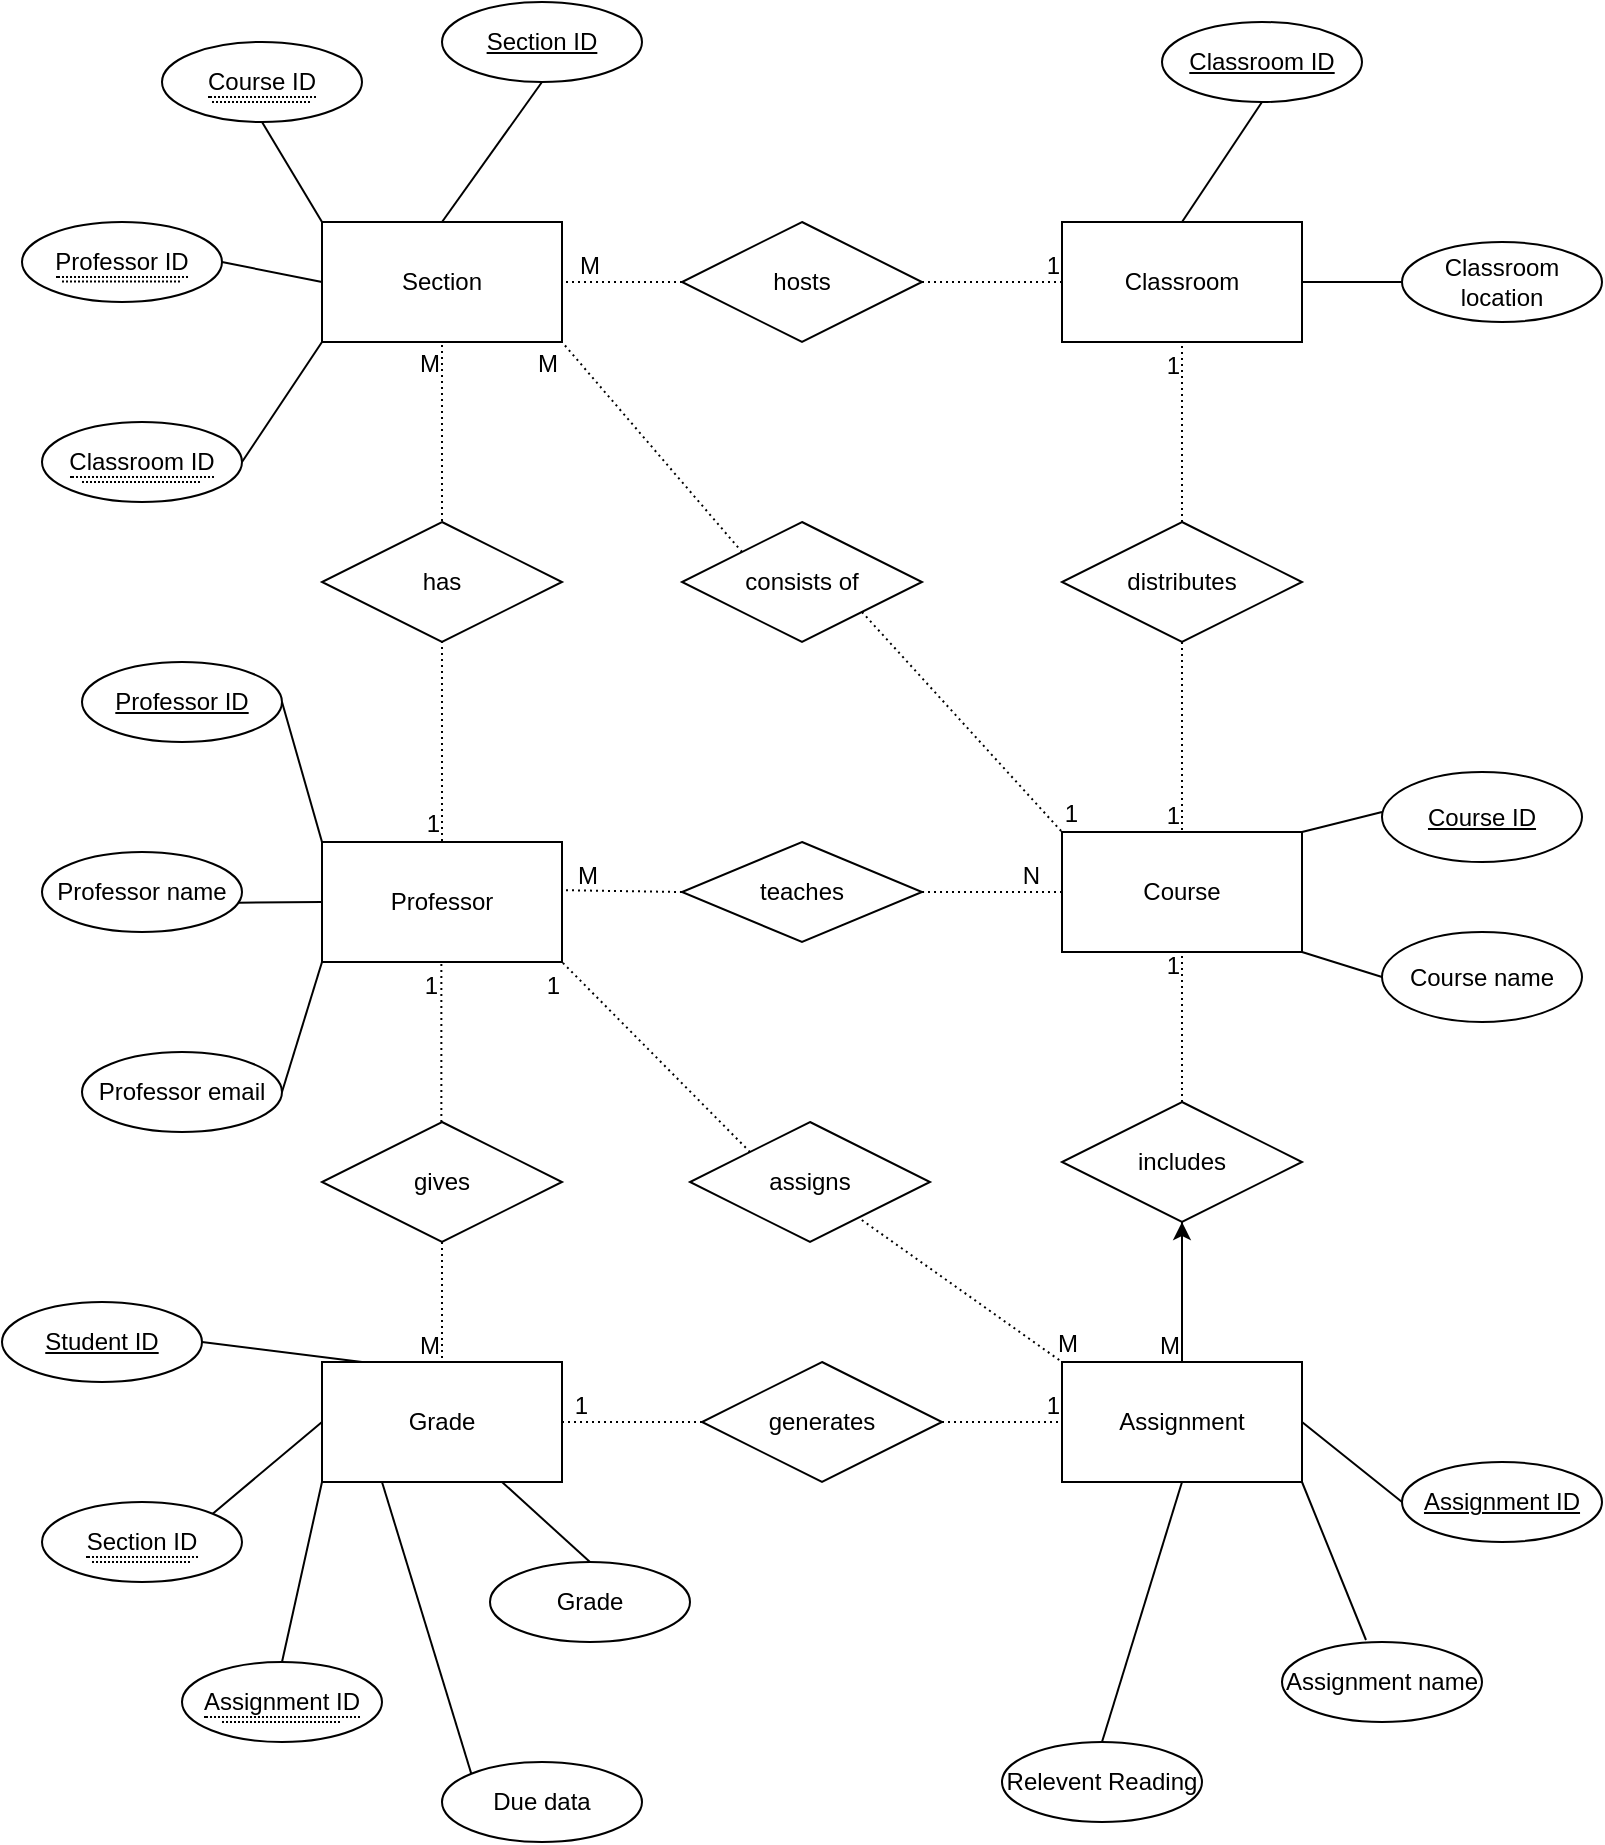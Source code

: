 <mxfile version="24.0.1" type="device">
  <diagram name="第 1 页" id="TZgtm4dJchtU1P099COh">
    <mxGraphModel dx="1060" dy="711" grid="1" gridSize="10" guides="1" tooltips="1" connect="1" arrows="1" fold="1" page="1" pageScale="1" pageWidth="827" pageHeight="1169" background="#FFFFFF" math="0" shadow="0">
      <root>
        <mxCell id="0" />
        <mxCell id="1" parent="0" />
        <mxCell id="6ovTPOIIRBNkw8Fs_G9v-1" value="Professor" style="rounded=0;whiteSpace=wrap;html=1;" parent="1" vertex="1">
          <mxGeometry x="170" y="440" width="120" height="60" as="geometry" />
        </mxCell>
        <mxCell id="6ovTPOIIRBNkw8Fs_G9v-137" value="" style="edgeStyle=orthogonalEdgeStyle;rounded=0;orthogonalLoop=1;jettySize=auto;html=1;" parent="1" source="6ovTPOIIRBNkw8Fs_G9v-2" target="6ovTPOIIRBNkw8Fs_G9v-123" edge="1">
          <mxGeometry relative="1" as="geometry" />
        </mxCell>
        <mxCell id="6ovTPOIIRBNkw8Fs_G9v-2" value="Assignment" style="rounded=0;whiteSpace=wrap;html=1;" parent="1" vertex="1">
          <mxGeometry x="540" y="700" width="120" height="60" as="geometry" />
        </mxCell>
        <mxCell id="6ovTPOIIRBNkw8Fs_G9v-3" value="Course" style="rounded=0;whiteSpace=wrap;html=1;" parent="1" vertex="1">
          <mxGeometry x="540" y="435" width="120" height="60" as="geometry" />
        </mxCell>
        <mxCell id="6ovTPOIIRBNkw8Fs_G9v-4" value="Classroom" style="rounded=0;whiteSpace=wrap;html=1;" parent="1" vertex="1">
          <mxGeometry x="540" y="130" width="120" height="60" as="geometry" />
        </mxCell>
        <mxCell id="6ovTPOIIRBNkw8Fs_G9v-5" value="Section" style="rounded=0;whiteSpace=wrap;html=1;" parent="1" vertex="1">
          <mxGeometry x="170" y="130" width="120" height="60" as="geometry" />
        </mxCell>
        <mxCell id="6ovTPOIIRBNkw8Fs_G9v-6" value="Grade" style="rounded=0;whiteSpace=wrap;html=1;" parent="1" vertex="1">
          <mxGeometry x="170" y="700" width="120" height="60" as="geometry" />
        </mxCell>
        <mxCell id="6ovTPOIIRBNkw8Fs_G9v-7" value="Professor name" style="ellipse;whiteSpace=wrap;html=1;" parent="1" vertex="1">
          <mxGeometry x="30" y="445" width="100" height="40" as="geometry" />
        </mxCell>
        <mxCell id="6ovTPOIIRBNkw8Fs_G9v-8" value="Professor email" style="ellipse;whiteSpace=wrap;html=1;" parent="1" vertex="1">
          <mxGeometry x="50" y="545" width="100" height="40" as="geometry" />
        </mxCell>
        <mxCell id="6ovTPOIIRBNkw8Fs_G9v-9" value="Professor ID" style="ellipse;whiteSpace=wrap;html=1;fontStyle=4" parent="1" vertex="1">
          <mxGeometry x="50" y="350" width="100" height="40" as="geometry" />
        </mxCell>
        <mxCell id="6ovTPOIIRBNkw8Fs_G9v-10" value="" style="endArrow=none;html=1;rounded=0;exitX=1;exitY=0.5;exitDx=0;exitDy=0;entryX=0;entryY=1;entryDx=0;entryDy=0;" parent="1" source="6ovTPOIIRBNkw8Fs_G9v-8" target="6ovTPOIIRBNkw8Fs_G9v-1" edge="1">
          <mxGeometry width="50" height="50" relative="1" as="geometry">
            <mxPoint x="155" y="530" as="sourcePoint" />
            <mxPoint x="170" y="490" as="targetPoint" />
          </mxGeometry>
        </mxCell>
        <mxCell id="6ovTPOIIRBNkw8Fs_G9v-11" value="" style="endArrow=none;html=1;rounded=0;entryX=0;entryY=0.5;entryDx=0;entryDy=0;exitX=0.98;exitY=0.633;exitDx=0;exitDy=0;exitPerimeter=0;" parent="1" source="6ovTPOIIRBNkw8Fs_G9v-7" target="6ovTPOIIRBNkw8Fs_G9v-1" edge="1">
          <mxGeometry width="50" height="50" relative="1" as="geometry">
            <mxPoint x="155" y="490" as="sourcePoint" />
            <mxPoint x="205" y="440" as="targetPoint" />
          </mxGeometry>
        </mxCell>
        <mxCell id="6ovTPOIIRBNkw8Fs_G9v-12" value="" style="endArrow=none;html=1;rounded=0;entryX=0;entryY=0;entryDx=0;entryDy=0;exitX=1;exitY=0.5;exitDx=0;exitDy=0;" parent="1" source="6ovTPOIIRBNkw8Fs_G9v-9" target="6ovTPOIIRBNkw8Fs_G9v-1" edge="1">
          <mxGeometry width="50" height="50" relative="1" as="geometry">
            <mxPoint x="230" y="380" as="sourcePoint" />
            <mxPoint x="280" y="330" as="targetPoint" />
          </mxGeometry>
        </mxCell>
        <mxCell id="6ovTPOIIRBNkw8Fs_G9v-13" value="teaches" style="rhombus;whiteSpace=wrap;html=1;" parent="1" vertex="1">
          <mxGeometry x="350" y="440" width="120" height="50" as="geometry" />
        </mxCell>
        <mxCell id="6ovTPOIIRBNkw8Fs_G9v-18" value="Student ID" style="ellipse;whiteSpace=wrap;html=1;fontStyle=4" parent="1" vertex="1">
          <mxGeometry x="10" y="670" width="100" height="40" as="geometry" />
        </mxCell>
        <mxCell id="6ovTPOIIRBNkw8Fs_G9v-32" value="&lt;span style=&quot;border-bottom: 1px dotted&quot;&gt;Section ID&lt;/span&gt;" style="ellipse;whiteSpace=wrap;html=1;align=center;" parent="1" vertex="1">
          <mxGeometry x="30" y="770" width="100" height="40" as="geometry" />
        </mxCell>
        <mxCell id="6ovTPOIIRBNkw8Fs_G9v-34" value="&lt;span style=&quot;border-bottom: 1px dotted&quot;&gt;Assignment ID&lt;/span&gt;" style="ellipse;whiteSpace=wrap;html=1;align=center;fontStyle=0;strokeColor=default;verticalAlign=middle;fontFamily=Helvetica;fontSize=12;fontColor=default;fillColor=default;" parent="1" vertex="1">
          <mxGeometry x="100" y="850" width="100" height="40" as="geometry" />
        </mxCell>
        <mxCell id="6ovTPOIIRBNkw8Fs_G9v-36" value="Due data" style="ellipse;whiteSpace=wrap;html=1;align=center;" parent="1" vertex="1">
          <mxGeometry x="230" y="900" width="100" height="40" as="geometry" />
        </mxCell>
        <mxCell id="6ovTPOIIRBNkw8Fs_G9v-37" value="Grade" style="ellipse;whiteSpace=wrap;html=1;align=center;" parent="1" vertex="1">
          <mxGeometry x="254" y="800" width="100" height="40" as="geometry" />
        </mxCell>
        <mxCell id="6ovTPOIIRBNkw8Fs_G9v-38" value="Course name" style="ellipse;whiteSpace=wrap;html=1;align=center;" parent="1" vertex="1">
          <mxGeometry x="700" y="485" width="100" height="45" as="geometry" />
        </mxCell>
        <mxCell id="6ovTPOIIRBNkw8Fs_G9v-39" value="Course ID" style="ellipse;whiteSpace=wrap;html=1;align=center;fontStyle=4;" parent="1" vertex="1">
          <mxGeometry x="700" y="405" width="100" height="45" as="geometry" />
        </mxCell>
        <mxCell id="6ovTPOIIRBNkw8Fs_G9v-41" value="distributes" style="shape=rhombus;perimeter=rhombusPerimeter;whiteSpace=wrap;html=1;align=center;" parent="1" vertex="1">
          <mxGeometry x="540" y="280" width="120" height="60" as="geometry" />
        </mxCell>
        <mxCell id="6ovTPOIIRBNkw8Fs_G9v-43" value="" style="endArrow=none;html=1;rounded=0;exitX=1;exitY=0;exitDx=0;exitDy=0;" parent="1" source="6ovTPOIIRBNkw8Fs_G9v-3" edge="1">
          <mxGeometry relative="1" as="geometry">
            <mxPoint x="630" y="430" as="sourcePoint" />
            <mxPoint x="700" y="425" as="targetPoint" />
          </mxGeometry>
        </mxCell>
        <mxCell id="6ovTPOIIRBNkw8Fs_G9v-45" value="" style="endArrow=none;html=1;rounded=0;entryX=0;entryY=0.5;entryDx=0;entryDy=0;exitX=1;exitY=1;exitDx=0;exitDy=0;" parent="1" source="6ovTPOIIRBNkw8Fs_G9v-3" target="6ovTPOIIRBNkw8Fs_G9v-38" edge="1">
          <mxGeometry relative="1" as="geometry">
            <mxPoint x="500" y="500" as="sourcePoint" />
            <mxPoint x="660" y="500" as="targetPoint" />
          </mxGeometry>
        </mxCell>
        <mxCell id="6ovTPOIIRBNkw8Fs_G9v-46" value="Assignment ID" style="ellipse;whiteSpace=wrap;html=1;align=center;fontStyle=4;" parent="1" vertex="1">
          <mxGeometry x="710" y="750" width="100" height="40" as="geometry" />
        </mxCell>
        <mxCell id="6ovTPOIIRBNkw8Fs_G9v-48" value="Assignment name" style="ellipse;whiteSpace=wrap;html=1;align=center;" parent="1" vertex="1">
          <mxGeometry x="650" y="840" width="100" height="40" as="geometry" />
        </mxCell>
        <mxCell id="6ovTPOIIRBNkw8Fs_G9v-49" value="Relevent Reading" style="ellipse;whiteSpace=wrap;html=1;align=center;" parent="1" vertex="1">
          <mxGeometry x="510" y="890" width="100" height="40" as="geometry" />
        </mxCell>
        <mxCell id="6ovTPOIIRBNkw8Fs_G9v-50" value="" style="endArrow=none;html=1;rounded=0;entryX=0;entryY=0.5;entryDx=0;entryDy=0;exitX=1;exitY=0.5;exitDx=0;exitDy=0;" parent="1" source="6ovTPOIIRBNkw8Fs_G9v-2" target="6ovTPOIIRBNkw8Fs_G9v-46" edge="1">
          <mxGeometry relative="1" as="geometry">
            <mxPoint x="540" y="770" as="sourcePoint" />
            <mxPoint x="700" y="770" as="targetPoint" />
          </mxGeometry>
        </mxCell>
        <mxCell id="6ovTPOIIRBNkw8Fs_G9v-51" value="" style="endArrow=none;html=1;rounded=0;entryX=0.5;entryY=0;entryDx=0;entryDy=0;exitX=0.5;exitY=1;exitDx=0;exitDy=0;" parent="1" source="6ovTPOIIRBNkw8Fs_G9v-2" target="6ovTPOIIRBNkw8Fs_G9v-49" edge="1">
          <mxGeometry relative="1" as="geometry">
            <mxPoint x="410" y="690" as="sourcePoint" />
            <mxPoint x="570" y="690" as="targetPoint" />
          </mxGeometry>
        </mxCell>
        <mxCell id="6ovTPOIIRBNkw8Fs_G9v-52" value="" style="endArrow=none;html=1;rounded=0;entryX=0.42;entryY=-0.025;entryDx=0;entryDy=0;entryPerimeter=0;exitX=1;exitY=1;exitDx=0;exitDy=0;" parent="1" source="6ovTPOIIRBNkw8Fs_G9v-2" target="6ovTPOIIRBNkw8Fs_G9v-48" edge="1">
          <mxGeometry relative="1" as="geometry">
            <mxPoint x="480" y="790" as="sourcePoint" />
            <mxPoint x="640" y="790" as="targetPoint" />
          </mxGeometry>
        </mxCell>
        <mxCell id="6ovTPOIIRBNkw8Fs_G9v-53" value="assigns" style="shape=rhombus;perimeter=rhombusPerimeter;whiteSpace=wrap;html=1;align=center;" parent="1" vertex="1">
          <mxGeometry x="354" y="580" width="120" height="60" as="geometry" />
        </mxCell>
        <mxCell id="6ovTPOIIRBNkw8Fs_G9v-56" value="Classroom ID" style="ellipse;whiteSpace=wrap;html=1;align=center;fontStyle=4;" parent="1" vertex="1">
          <mxGeometry x="590" y="30" width="100" height="40" as="geometry" />
        </mxCell>
        <mxCell id="6ovTPOIIRBNkw8Fs_G9v-57" value="Classroom location" style="ellipse;whiteSpace=wrap;html=1;align=center;" parent="1" vertex="1">
          <mxGeometry x="710" y="140" width="100" height="40" as="geometry" />
        </mxCell>
        <mxCell id="6ovTPOIIRBNkw8Fs_G9v-58" value="" style="endArrow=none;html=1;rounded=0;entryX=0;entryY=0.5;entryDx=0;entryDy=0;exitX=1;exitY=0.5;exitDx=0;exitDy=0;" parent="1" source="6ovTPOIIRBNkw8Fs_G9v-4" target="6ovTPOIIRBNkw8Fs_G9v-57" edge="1">
          <mxGeometry relative="1" as="geometry">
            <mxPoint x="410" y="270" as="sourcePoint" />
            <mxPoint x="570" y="270" as="targetPoint" />
          </mxGeometry>
        </mxCell>
        <mxCell id="6ovTPOIIRBNkw8Fs_G9v-59" value="" style="endArrow=none;html=1;rounded=0;entryX=0.5;entryY=1;entryDx=0;entryDy=0;exitX=0.5;exitY=0;exitDx=0;exitDy=0;" parent="1" source="6ovTPOIIRBNkw8Fs_G9v-4" target="6ovTPOIIRBNkw8Fs_G9v-56" edge="1">
          <mxGeometry relative="1" as="geometry">
            <mxPoint x="410" y="270" as="sourcePoint" />
            <mxPoint x="570" y="270" as="targetPoint" />
          </mxGeometry>
        </mxCell>
        <mxCell id="6ovTPOIIRBNkw8Fs_G9v-60" value="Section ID" style="ellipse;whiteSpace=wrap;html=1;align=center;fontStyle=4;" parent="1" vertex="1">
          <mxGeometry x="230" y="20" width="100" height="40" as="geometry" />
        </mxCell>
        <mxCell id="6ovTPOIIRBNkw8Fs_G9v-63" value="&lt;span style=&quot;border-bottom: 1px dotted&quot;&gt;Course ID&lt;/span&gt;" style="ellipse;whiteSpace=wrap;html=1;align=center;" parent="1" vertex="1">
          <mxGeometry x="90" y="40" width="100" height="40" as="geometry" />
        </mxCell>
        <mxCell id="6ovTPOIIRBNkw8Fs_G9v-64" value="&lt;span style=&quot;border-bottom: 1px dotted&quot;&gt;Professor ID&lt;/span&gt;" style="ellipse;whiteSpace=wrap;html=1;align=center;" parent="1" vertex="1">
          <mxGeometry x="20" y="130" width="100" height="40" as="geometry" />
        </mxCell>
        <mxCell id="6ovTPOIIRBNkw8Fs_G9v-65" value="&lt;span style=&quot;border-bottom: 1px dotted&quot;&gt;Classroom ID&lt;/span&gt;" style="ellipse;whiteSpace=wrap;html=1;align=center;" parent="1" vertex="1">
          <mxGeometry x="30" y="230" width="100" height="40" as="geometry" />
        </mxCell>
        <mxCell id="6ovTPOIIRBNkw8Fs_G9v-66" value="" style="endArrow=none;html=1;rounded=0;exitX=0.5;exitY=0;exitDx=0;exitDy=0;entryX=0.5;entryY=1;entryDx=0;entryDy=0;" parent="1" source="6ovTPOIIRBNkw8Fs_G9v-5" target="6ovTPOIIRBNkw8Fs_G9v-60" edge="1">
          <mxGeometry relative="1" as="geometry">
            <mxPoint x="410" y="270" as="sourcePoint" />
            <mxPoint x="570" y="270" as="targetPoint" />
          </mxGeometry>
        </mxCell>
        <mxCell id="6ovTPOIIRBNkw8Fs_G9v-67" value="" style="endArrow=none;html=1;rounded=0;exitX=0.5;exitY=1;exitDx=0;exitDy=0;entryX=0;entryY=0;entryDx=0;entryDy=0;" parent="1" source="6ovTPOIIRBNkw8Fs_G9v-63" target="6ovTPOIIRBNkw8Fs_G9v-5" edge="1">
          <mxGeometry relative="1" as="geometry">
            <mxPoint x="410" y="270" as="sourcePoint" />
            <mxPoint x="570" y="270" as="targetPoint" />
          </mxGeometry>
        </mxCell>
        <mxCell id="6ovTPOIIRBNkw8Fs_G9v-68" value="" style="endArrow=none;html=1;rounded=0;exitX=1;exitY=0.5;exitDx=0;exitDy=0;entryX=0;entryY=0.5;entryDx=0;entryDy=0;" parent="1" source="6ovTPOIIRBNkw8Fs_G9v-64" target="6ovTPOIIRBNkw8Fs_G9v-5" edge="1">
          <mxGeometry relative="1" as="geometry">
            <mxPoint x="410" y="270" as="sourcePoint" />
            <mxPoint x="570" y="270" as="targetPoint" />
          </mxGeometry>
        </mxCell>
        <mxCell id="6ovTPOIIRBNkw8Fs_G9v-69" value="" style="endArrow=none;html=1;rounded=0;exitX=1;exitY=0.5;exitDx=0;exitDy=0;entryX=0;entryY=1;entryDx=0;entryDy=0;" parent="1" source="6ovTPOIIRBNkw8Fs_G9v-65" target="6ovTPOIIRBNkw8Fs_G9v-5" edge="1">
          <mxGeometry relative="1" as="geometry">
            <mxPoint x="410" y="270" as="sourcePoint" />
            <mxPoint x="410" y="230" as="targetPoint" />
          </mxGeometry>
        </mxCell>
        <mxCell id="6ovTPOIIRBNkw8Fs_G9v-70" value="" style="endArrow=none;html=1;rounded=0;exitX=1;exitY=0.5;exitDx=0;exitDy=0;" parent="1" source="6ovTPOIIRBNkw8Fs_G9v-18" edge="1">
          <mxGeometry relative="1" as="geometry">
            <mxPoint x="410" y="640" as="sourcePoint" />
            <mxPoint x="190" y="700" as="targetPoint" />
          </mxGeometry>
        </mxCell>
        <mxCell id="6ovTPOIIRBNkw8Fs_G9v-71" value="" style="endArrow=none;html=1;rounded=0;exitX=1;exitY=0;exitDx=0;exitDy=0;entryX=0;entryY=0.5;entryDx=0;entryDy=0;" parent="1" source="6ovTPOIIRBNkw8Fs_G9v-32" target="6ovTPOIIRBNkw8Fs_G9v-6" edge="1">
          <mxGeometry relative="1" as="geometry">
            <mxPoint x="410" y="640" as="sourcePoint" />
            <mxPoint x="570" y="640" as="targetPoint" />
          </mxGeometry>
        </mxCell>
        <mxCell id="6ovTPOIIRBNkw8Fs_G9v-72" value="" style="endArrow=none;html=1;rounded=0;exitX=0.5;exitY=0;exitDx=0;exitDy=0;entryX=0;entryY=1;entryDx=0;entryDy=0;" parent="1" source="6ovTPOIIRBNkw8Fs_G9v-34" target="6ovTPOIIRBNkw8Fs_G9v-6" edge="1">
          <mxGeometry relative="1" as="geometry">
            <mxPoint x="410" y="640" as="sourcePoint" />
            <mxPoint x="570" y="640" as="targetPoint" />
          </mxGeometry>
        </mxCell>
        <mxCell id="6ovTPOIIRBNkw8Fs_G9v-73" value="" style="endArrow=none;html=1;rounded=0;entryX=0;entryY=0;entryDx=0;entryDy=0;exitX=0.25;exitY=1;exitDx=0;exitDy=0;" parent="1" source="6ovTPOIIRBNkw8Fs_G9v-6" target="6ovTPOIIRBNkw8Fs_G9v-36" edge="1">
          <mxGeometry relative="1" as="geometry">
            <mxPoint x="410" y="640" as="sourcePoint" />
            <mxPoint x="570" y="640" as="targetPoint" />
          </mxGeometry>
        </mxCell>
        <mxCell id="6ovTPOIIRBNkw8Fs_G9v-74" value="" style="endArrow=none;html=1;rounded=0;exitX=0.5;exitY=0;exitDx=0;exitDy=0;entryX=0.75;entryY=1;entryDx=0;entryDy=0;" parent="1" source="6ovTPOIIRBNkw8Fs_G9v-37" target="6ovTPOIIRBNkw8Fs_G9v-6" edge="1">
          <mxGeometry relative="1" as="geometry">
            <mxPoint x="410" y="640" as="sourcePoint" />
            <mxPoint x="570" y="640" as="targetPoint" />
          </mxGeometry>
        </mxCell>
        <mxCell id="6ovTPOIIRBNkw8Fs_G9v-82" value="" style="endArrow=none;html=1;fontColor=#000000;strokeColor=#000000;dashed=1;dashPattern=1 1;labelBackgroundColor=#050505;" parent="1" edge="1">
          <mxGeometry width="50" height="50" relative="1" as="geometry">
            <mxPoint x="120" y="880" as="sourcePoint" />
            <mxPoint x="180" y="880" as="targetPoint" />
          </mxGeometry>
        </mxCell>
        <mxCell id="6ovTPOIIRBNkw8Fs_G9v-83" value="" style="endArrow=none;html=1;fontColor=#000000;strokeColor=#000000;dashed=1;dashPattern=1 1;labelBackgroundColor=#050505;" parent="1" edge="1">
          <mxGeometry width="50" height="50" relative="1" as="geometry">
            <mxPoint x="55" y="800" as="sourcePoint" />
            <mxPoint x="105" y="800" as="targetPoint" />
          </mxGeometry>
        </mxCell>
        <mxCell id="6ovTPOIIRBNkw8Fs_G9v-84" value="" style="endArrow=none;html=1;fontColor=#000000;strokeColor=#000000;dashed=1;dashPattern=1 1;labelBackgroundColor=#050505;" parent="1" edge="1">
          <mxGeometry width="50" height="50" relative="1" as="geometry">
            <mxPoint x="50" y="260" as="sourcePoint" />
            <mxPoint x="110" y="260" as="targetPoint" />
          </mxGeometry>
        </mxCell>
        <mxCell id="6ovTPOIIRBNkw8Fs_G9v-85" value="" style="endArrow=none;html=1;fontColor=#000000;strokeColor=#000000;dashed=1;dashPattern=1 1;labelBackgroundColor=#050505;" parent="1" edge="1">
          <mxGeometry width="50" height="50" relative="1" as="geometry">
            <mxPoint x="40" y="159.75" as="sourcePoint" />
            <mxPoint x="100" y="159.75" as="targetPoint" />
          </mxGeometry>
        </mxCell>
        <mxCell id="6ovTPOIIRBNkw8Fs_G9v-86" value="" style="endArrow=none;html=1;fontColor=#000000;strokeColor=#000000;dashed=1;dashPattern=1 1;labelBackgroundColor=#050505;" parent="1" edge="1">
          <mxGeometry width="50" height="50" relative="1" as="geometry">
            <mxPoint x="115" y="70" as="sourcePoint" />
            <mxPoint x="165" y="70" as="targetPoint" />
          </mxGeometry>
        </mxCell>
        <mxCell id="6ovTPOIIRBNkw8Fs_G9v-94" value="" style="endArrow=none;html=1;rounded=0;dashed=1;dashPattern=1 2;exitX=0;exitY=0.5;exitDx=0;exitDy=0;entryX=1.013;entryY=0.402;entryDx=0;entryDy=0;entryPerimeter=0;" parent="1" source="6ovTPOIIRBNkw8Fs_G9v-13" target="6ovTPOIIRBNkw8Fs_G9v-1" edge="1">
          <mxGeometry relative="1" as="geometry">
            <mxPoint x="310" y="360" as="sourcePoint" />
            <mxPoint x="470" y="360" as="targetPoint" />
          </mxGeometry>
        </mxCell>
        <mxCell id="6ovTPOIIRBNkw8Fs_G9v-95" value="M" style="resizable=0;html=1;whiteSpace=wrap;align=right;verticalAlign=bottom;" parent="6ovTPOIIRBNkw8Fs_G9v-94" connectable="0" vertex="1">
          <mxGeometry x="1" relative="1" as="geometry">
            <mxPoint x="18" y="1" as="offset" />
          </mxGeometry>
        </mxCell>
        <mxCell id="6ovTPOIIRBNkw8Fs_G9v-96" value="" style="endArrow=none;html=1;rounded=0;dashed=1;dashPattern=1 2;exitX=0;exitY=0.5;exitDx=0;exitDy=0;entryX=1;entryY=0.5;entryDx=0;entryDy=0;" parent="1" source="6ovTPOIIRBNkw8Fs_G9v-109" target="6ovTPOIIRBNkw8Fs_G9v-5" edge="1">
          <mxGeometry relative="1" as="geometry">
            <mxPoint x="280" y="330" as="sourcePoint" />
            <mxPoint x="440" y="330" as="targetPoint" />
          </mxGeometry>
        </mxCell>
        <mxCell id="6ovTPOIIRBNkw8Fs_G9v-97" value="M" style="resizable=0;html=1;whiteSpace=wrap;align=right;verticalAlign=bottom;" parent="6ovTPOIIRBNkw8Fs_G9v-96" connectable="0" vertex="1">
          <mxGeometry x="1" relative="1" as="geometry">
            <mxPoint x="20" as="offset" />
          </mxGeometry>
        </mxCell>
        <mxCell id="6ovTPOIIRBNkw8Fs_G9v-98" value="" style="endArrow=none;html=1;rounded=0;dashed=1;dashPattern=1 2;entryX=0.5;entryY=0;entryDx=0;entryDy=0;" parent="1" target="6ovTPOIIRBNkw8Fs_G9v-1" edge="1">
          <mxGeometry relative="1" as="geometry">
            <mxPoint x="230" y="339.44" as="sourcePoint" />
            <mxPoint x="390" y="339.44" as="targetPoint" />
          </mxGeometry>
        </mxCell>
        <mxCell id="6ovTPOIIRBNkw8Fs_G9v-99" value="1" style="resizable=0;html=1;whiteSpace=wrap;align=right;verticalAlign=bottom;" parent="6ovTPOIIRBNkw8Fs_G9v-98" connectable="0" vertex="1">
          <mxGeometry x="1" relative="1" as="geometry" />
        </mxCell>
        <mxCell id="6ovTPOIIRBNkw8Fs_G9v-100" value="" style="endArrow=none;html=1;rounded=0;dashed=1;dashPattern=1 2;entryX=0.5;entryY=1;entryDx=0;entryDy=0;" parent="1" target="6ovTPOIIRBNkw8Fs_G9v-5" edge="1">
          <mxGeometry relative="1" as="geometry">
            <mxPoint x="230" y="279.44" as="sourcePoint" />
            <mxPoint x="390" y="279.44" as="targetPoint" />
          </mxGeometry>
        </mxCell>
        <mxCell id="6ovTPOIIRBNkw8Fs_G9v-101" value="M" style="resizable=0;html=1;whiteSpace=wrap;align=right;verticalAlign=bottom;" parent="6ovTPOIIRBNkw8Fs_G9v-100" connectable="0" vertex="1">
          <mxGeometry x="1" relative="1" as="geometry">
            <mxPoint y="20" as="offset" />
          </mxGeometry>
        </mxCell>
        <mxCell id="6ovTPOIIRBNkw8Fs_G9v-102" value="" style="endArrow=none;html=1;rounded=0;dashed=1;dashPattern=1 2;exitX=1;exitY=0.5;exitDx=0;exitDy=0;entryX=0;entryY=0.5;entryDx=0;entryDy=0;" parent="1" source="6ovTPOIIRBNkw8Fs_G9v-13" target="6ovTPOIIRBNkw8Fs_G9v-3" edge="1">
          <mxGeometry relative="1" as="geometry">
            <mxPoint x="280" y="280" as="sourcePoint" />
            <mxPoint x="440" y="280" as="targetPoint" />
          </mxGeometry>
        </mxCell>
        <mxCell id="6ovTPOIIRBNkw8Fs_G9v-103" value="N" style="resizable=0;html=1;whiteSpace=wrap;align=right;verticalAlign=bottom;" parent="6ovTPOIIRBNkw8Fs_G9v-102" connectable="0" vertex="1">
          <mxGeometry x="1" relative="1" as="geometry">
            <mxPoint x="-10" as="offset" />
          </mxGeometry>
        </mxCell>
        <mxCell id="6ovTPOIIRBNkw8Fs_G9v-104" value="" style="endArrow=none;html=1;rounded=0;dashed=1;dashPattern=1 2;entryX=0.5;entryY=0;entryDx=0;entryDy=0;exitX=0.5;exitY=1;exitDx=0;exitDy=0;" parent="1" source="6ovTPOIIRBNkw8Fs_G9v-41" target="6ovTPOIIRBNkw8Fs_G9v-3" edge="1">
          <mxGeometry relative="1" as="geometry">
            <mxPoint x="540" y="360" as="sourcePoint" />
            <mxPoint x="700" y="360" as="targetPoint" />
          </mxGeometry>
        </mxCell>
        <mxCell id="6ovTPOIIRBNkw8Fs_G9v-105" value="1" style="resizable=0;html=1;whiteSpace=wrap;align=right;verticalAlign=bottom;" parent="6ovTPOIIRBNkw8Fs_G9v-104" connectable="0" vertex="1">
          <mxGeometry x="1" relative="1" as="geometry" />
        </mxCell>
        <mxCell id="6ovTPOIIRBNkw8Fs_G9v-107" value="" style="endArrow=none;html=1;rounded=0;dashed=1;dashPattern=1 2;entryX=0.5;entryY=1;entryDx=0;entryDy=0;exitX=0.5;exitY=0;exitDx=0;exitDy=0;" parent="1" source="6ovTPOIIRBNkw8Fs_G9v-41" target="6ovTPOIIRBNkw8Fs_G9v-4" edge="1">
          <mxGeometry relative="1" as="geometry">
            <mxPoint x="420" y="240" as="sourcePoint" />
            <mxPoint x="580" y="240" as="targetPoint" />
          </mxGeometry>
        </mxCell>
        <mxCell id="6ovTPOIIRBNkw8Fs_G9v-108" value="1" style="resizable=0;html=1;whiteSpace=wrap;align=right;verticalAlign=bottom;" parent="6ovTPOIIRBNkw8Fs_G9v-107" connectable="0" vertex="1">
          <mxGeometry x="1" relative="1" as="geometry">
            <mxPoint y="20" as="offset" />
          </mxGeometry>
        </mxCell>
        <mxCell id="6ovTPOIIRBNkw8Fs_G9v-109" value="hosts" style="shape=rhombus;perimeter=rhombusPerimeter;whiteSpace=wrap;html=1;align=center;" parent="1" vertex="1">
          <mxGeometry x="350" y="130" width="120" height="60" as="geometry" />
        </mxCell>
        <mxCell id="6ovTPOIIRBNkw8Fs_G9v-110" value="" style="endArrow=none;html=1;rounded=0;dashed=1;dashPattern=1 2;exitX=1;exitY=0.5;exitDx=0;exitDy=0;entryX=0;entryY=0.5;entryDx=0;entryDy=0;" parent="1" source="6ovTPOIIRBNkw8Fs_G9v-109" target="6ovTPOIIRBNkw8Fs_G9v-4" edge="1">
          <mxGeometry relative="1" as="geometry">
            <mxPoint x="300" y="380" as="sourcePoint" />
            <mxPoint x="530" y="250" as="targetPoint" />
          </mxGeometry>
        </mxCell>
        <mxCell id="6ovTPOIIRBNkw8Fs_G9v-111" value="1" style="resizable=0;html=1;whiteSpace=wrap;align=right;verticalAlign=bottom;" parent="6ovTPOIIRBNkw8Fs_G9v-110" connectable="0" vertex="1">
          <mxGeometry x="1" relative="1" as="geometry" />
        </mxCell>
        <mxCell id="6ovTPOIIRBNkw8Fs_G9v-112" value="has" style="shape=rhombus;perimeter=rhombusPerimeter;whiteSpace=wrap;html=1;align=center;" parent="1" vertex="1">
          <mxGeometry x="170" y="280" width="120" height="60" as="geometry" />
        </mxCell>
        <mxCell id="6ovTPOIIRBNkw8Fs_G9v-113" value="consists of" style="shape=rhombus;perimeter=rhombusPerimeter;whiteSpace=wrap;html=1;align=center;" parent="1" vertex="1">
          <mxGeometry x="350" y="280" width="120" height="60" as="geometry" />
        </mxCell>
        <mxCell id="6ovTPOIIRBNkw8Fs_G9v-114" value="" style="endArrow=none;html=1;rounded=0;dashed=1;dashPattern=1 2;entryX=1;entryY=1;entryDx=0;entryDy=0;exitX=0;exitY=0;exitDx=0;exitDy=0;" parent="1" source="6ovTPOIIRBNkw8Fs_G9v-113" target="6ovTPOIIRBNkw8Fs_G9v-5" edge="1">
          <mxGeometry relative="1" as="geometry">
            <mxPoint x="370" y="340" as="sourcePoint" />
            <mxPoint x="530" y="340" as="targetPoint" />
          </mxGeometry>
        </mxCell>
        <mxCell id="6ovTPOIIRBNkw8Fs_G9v-115" value="M" style="resizable=0;html=1;whiteSpace=wrap;align=right;verticalAlign=bottom;" parent="6ovTPOIIRBNkw8Fs_G9v-114" connectable="0" vertex="1">
          <mxGeometry x="1" relative="1" as="geometry">
            <mxPoint y="20" as="offset" />
          </mxGeometry>
        </mxCell>
        <mxCell id="6ovTPOIIRBNkw8Fs_G9v-116" value="" style="endArrow=none;html=1;rounded=0;dashed=1;dashPattern=1 2;exitX=1;exitY=1;exitDx=0;exitDy=0;entryX=0;entryY=0;entryDx=0;entryDy=0;" parent="1" source="6ovTPOIIRBNkw8Fs_G9v-113" target="6ovTPOIIRBNkw8Fs_G9v-3" edge="1">
          <mxGeometry relative="1" as="geometry">
            <mxPoint x="440" y="380" as="sourcePoint" />
            <mxPoint x="600" y="380" as="targetPoint" />
          </mxGeometry>
        </mxCell>
        <mxCell id="6ovTPOIIRBNkw8Fs_G9v-117" value="1" style="resizable=0;html=1;whiteSpace=wrap;align=right;verticalAlign=bottom;" parent="6ovTPOIIRBNkw8Fs_G9v-116" connectable="0" vertex="1">
          <mxGeometry x="1" relative="1" as="geometry">
            <mxPoint x="10" as="offset" />
          </mxGeometry>
        </mxCell>
        <mxCell id="6ovTPOIIRBNkw8Fs_G9v-118" value="gives" style="shape=rhombus;perimeter=rhombusPerimeter;whiteSpace=wrap;html=1;align=center;" parent="1" vertex="1">
          <mxGeometry x="170" y="580" width="120" height="60" as="geometry" />
        </mxCell>
        <mxCell id="6ovTPOIIRBNkw8Fs_G9v-119" value="" style="endArrow=none;html=1;rounded=0;dashed=1;dashPattern=1 2;exitX=0.5;exitY=1;exitDx=0;exitDy=0;entryX=0.5;entryY=0;entryDx=0;entryDy=0;" parent="1" source="6ovTPOIIRBNkw8Fs_G9v-118" target="6ovTPOIIRBNkw8Fs_G9v-6" edge="1">
          <mxGeometry relative="1" as="geometry">
            <mxPoint x="290" y="650" as="sourcePoint" />
            <mxPoint x="450" y="650" as="targetPoint" />
          </mxGeometry>
        </mxCell>
        <mxCell id="6ovTPOIIRBNkw8Fs_G9v-120" value="M" style="resizable=0;html=1;whiteSpace=wrap;align=right;verticalAlign=bottom;" parent="6ovTPOIIRBNkw8Fs_G9v-119" connectable="0" vertex="1">
          <mxGeometry x="1" relative="1" as="geometry" />
        </mxCell>
        <mxCell id="6ovTPOIIRBNkw8Fs_G9v-121" value="" style="endArrow=none;html=1;rounded=0;dashed=1;dashPattern=1 2;exitX=0.5;exitY=0;exitDx=0;exitDy=0;entryX=0.5;entryY=1;entryDx=0;entryDy=0;" parent="1" edge="1">
          <mxGeometry relative="1" as="geometry">
            <mxPoint x="229.68" y="580" as="sourcePoint" />
            <mxPoint x="229.68" y="500" as="targetPoint" />
          </mxGeometry>
        </mxCell>
        <mxCell id="6ovTPOIIRBNkw8Fs_G9v-122" value="1" style="resizable=0;html=1;whiteSpace=wrap;align=right;verticalAlign=bottom;" parent="6ovTPOIIRBNkw8Fs_G9v-121" connectable="0" vertex="1">
          <mxGeometry x="1" relative="1" as="geometry">
            <mxPoint y="20" as="offset" />
          </mxGeometry>
        </mxCell>
        <mxCell id="6ovTPOIIRBNkw8Fs_G9v-123" value="includes" style="shape=rhombus;perimeter=rhombusPerimeter;whiteSpace=wrap;html=1;align=center;" parent="1" vertex="1">
          <mxGeometry x="540" y="570" width="120" height="60" as="geometry" />
        </mxCell>
        <mxCell id="6ovTPOIIRBNkw8Fs_G9v-124" value="generates" style="shape=rhombus;perimeter=rhombusPerimeter;whiteSpace=wrap;html=1;align=center;" parent="1" vertex="1">
          <mxGeometry x="360" y="700" width="120" height="60" as="geometry" />
        </mxCell>
        <mxCell id="6ovTPOIIRBNkw8Fs_G9v-125" value="" style="endArrow=none;html=1;rounded=0;dashed=1;dashPattern=1 2;exitX=0;exitY=0;exitDx=0;exitDy=0;entryX=1;entryY=1;entryDx=0;entryDy=0;" parent="1" source="6ovTPOIIRBNkw8Fs_G9v-53" target="6ovTPOIIRBNkw8Fs_G9v-1" edge="1">
          <mxGeometry relative="1" as="geometry">
            <mxPoint x="430" y="620" as="sourcePoint" />
            <mxPoint x="590" y="620" as="targetPoint" />
          </mxGeometry>
        </mxCell>
        <mxCell id="6ovTPOIIRBNkw8Fs_G9v-126" value="1" style="resizable=0;html=1;whiteSpace=wrap;align=right;verticalAlign=bottom;" parent="6ovTPOIIRBNkw8Fs_G9v-125" connectable="0" vertex="1">
          <mxGeometry x="1" relative="1" as="geometry">
            <mxPoint y="20" as="offset" />
          </mxGeometry>
        </mxCell>
        <mxCell id="6ovTPOIIRBNkw8Fs_G9v-127" value="" style="endArrow=none;html=1;rounded=0;dashed=1;dashPattern=1 2;exitX=1;exitY=0.5;exitDx=0;exitDy=0;entryX=0;entryY=0.5;entryDx=0;entryDy=0;" parent="1" source="6ovTPOIIRBNkw8Fs_G9v-124" target="6ovTPOIIRBNkw8Fs_G9v-2" edge="1">
          <mxGeometry relative="1" as="geometry">
            <mxPoint x="430" y="620" as="sourcePoint" />
            <mxPoint x="590" y="620" as="targetPoint" />
          </mxGeometry>
        </mxCell>
        <mxCell id="6ovTPOIIRBNkw8Fs_G9v-128" value="1" style="resizable=0;html=1;whiteSpace=wrap;align=right;verticalAlign=bottom;" parent="6ovTPOIIRBNkw8Fs_G9v-127" connectable="0" vertex="1">
          <mxGeometry x="1" relative="1" as="geometry" />
        </mxCell>
        <mxCell id="6ovTPOIIRBNkw8Fs_G9v-129" value="" style="endArrow=none;html=1;rounded=0;dashed=1;dashPattern=1 2;exitX=0;exitY=0.5;exitDx=0;exitDy=0;entryX=1;entryY=0.5;entryDx=0;entryDy=0;" parent="1" source="6ovTPOIIRBNkw8Fs_G9v-124" target="6ovTPOIIRBNkw8Fs_G9v-6" edge="1">
          <mxGeometry relative="1" as="geometry">
            <mxPoint x="430" y="620" as="sourcePoint" />
            <mxPoint x="310" y="750" as="targetPoint" />
          </mxGeometry>
        </mxCell>
        <mxCell id="6ovTPOIIRBNkw8Fs_G9v-130" value="1" style="resizable=0;html=1;whiteSpace=wrap;align=right;verticalAlign=bottom;" parent="6ovTPOIIRBNkw8Fs_G9v-129" connectable="0" vertex="1">
          <mxGeometry x="1" relative="1" as="geometry">
            <mxPoint x="14" as="offset" />
          </mxGeometry>
        </mxCell>
        <mxCell id="6ovTPOIIRBNkw8Fs_G9v-131" value="" style="endArrow=none;html=1;rounded=0;dashed=1;dashPattern=1 2;exitX=0.716;exitY=0.817;exitDx=0;exitDy=0;exitPerimeter=0;entryX=0;entryY=0;entryDx=0;entryDy=0;" parent="1" source="6ovTPOIIRBNkw8Fs_G9v-53" target="6ovTPOIIRBNkw8Fs_G9v-2" edge="1">
          <mxGeometry relative="1" as="geometry">
            <mxPoint x="430" y="620" as="sourcePoint" />
            <mxPoint x="590" y="620" as="targetPoint" />
          </mxGeometry>
        </mxCell>
        <mxCell id="6ovTPOIIRBNkw8Fs_G9v-132" value="M" style="resizable=0;html=1;whiteSpace=wrap;align=right;verticalAlign=bottom;" parent="6ovTPOIIRBNkw8Fs_G9v-131" connectable="0" vertex="1">
          <mxGeometry x="1" relative="1" as="geometry">
            <mxPoint x="10" as="offset" />
          </mxGeometry>
        </mxCell>
        <mxCell id="6ovTPOIIRBNkw8Fs_G9v-133" value="" style="endArrow=none;html=1;rounded=0;dashed=1;dashPattern=1 2;exitX=0.5;exitY=0;exitDx=0;exitDy=0;entryX=0.5;entryY=1;entryDx=0;entryDy=0;" parent="1" source="6ovTPOIIRBNkw8Fs_G9v-123" target="6ovTPOIIRBNkw8Fs_G9v-3" edge="1">
          <mxGeometry relative="1" as="geometry">
            <mxPoint x="600" y="530" as="sourcePoint" />
            <mxPoint x="580" y="660" as="targetPoint" />
          </mxGeometry>
        </mxCell>
        <mxCell id="6ovTPOIIRBNkw8Fs_G9v-134" value="1" style="resizable=0;html=1;whiteSpace=wrap;align=right;verticalAlign=bottom;" parent="6ovTPOIIRBNkw8Fs_G9v-133" connectable="0" vertex="1">
          <mxGeometry x="1" relative="1" as="geometry">
            <mxPoint y="15" as="offset" />
          </mxGeometry>
        </mxCell>
        <mxCell id="6ovTPOIIRBNkw8Fs_G9v-135" value="" style="endArrow=none;html=1;rounded=0;dashed=1;dashPattern=1 2;exitX=0.5;exitY=1;exitDx=0;exitDy=0;entryX=0.5;entryY=0;entryDx=0;entryDy=0;" parent="1" source="6ovTPOIIRBNkw8Fs_G9v-123" target="6ovTPOIIRBNkw8Fs_G9v-2" edge="1">
          <mxGeometry relative="1" as="geometry">
            <mxPoint x="420" y="660" as="sourcePoint" />
            <mxPoint x="580" y="660" as="targetPoint" />
          </mxGeometry>
        </mxCell>
        <mxCell id="6ovTPOIIRBNkw8Fs_G9v-136" value="M" style="resizable=0;html=1;whiteSpace=wrap;align=right;verticalAlign=bottom;" parent="6ovTPOIIRBNkw8Fs_G9v-135" connectable="0" vertex="1">
          <mxGeometry x="1" relative="1" as="geometry" />
        </mxCell>
      </root>
    </mxGraphModel>
  </diagram>
</mxfile>
